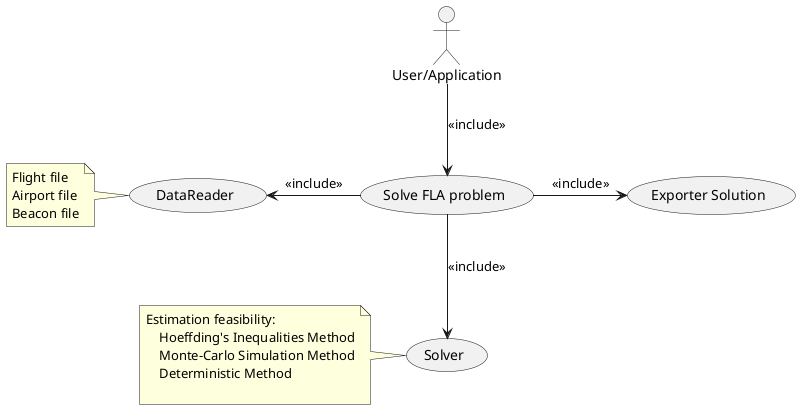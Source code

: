 @startuml
:User/Application: as User
User --> (Solve FLA problem):<<include>>
(Solve FLA problem) -l-> (DataReader):<<include>>
note left of (DataReader)
Flight file
Airport file
Beacon file
end note
(Solve FLA problem) --> (Solver):<<include>>
note left of (Solver)
Estimation feasibility:
    Hoeffding's Inequalities Method
    Monte-Carlo Simulation Method
    Deterministic Method

end note
(Solve FLA problem) -r-> (Exporter Solution):<<include>>
@enduml